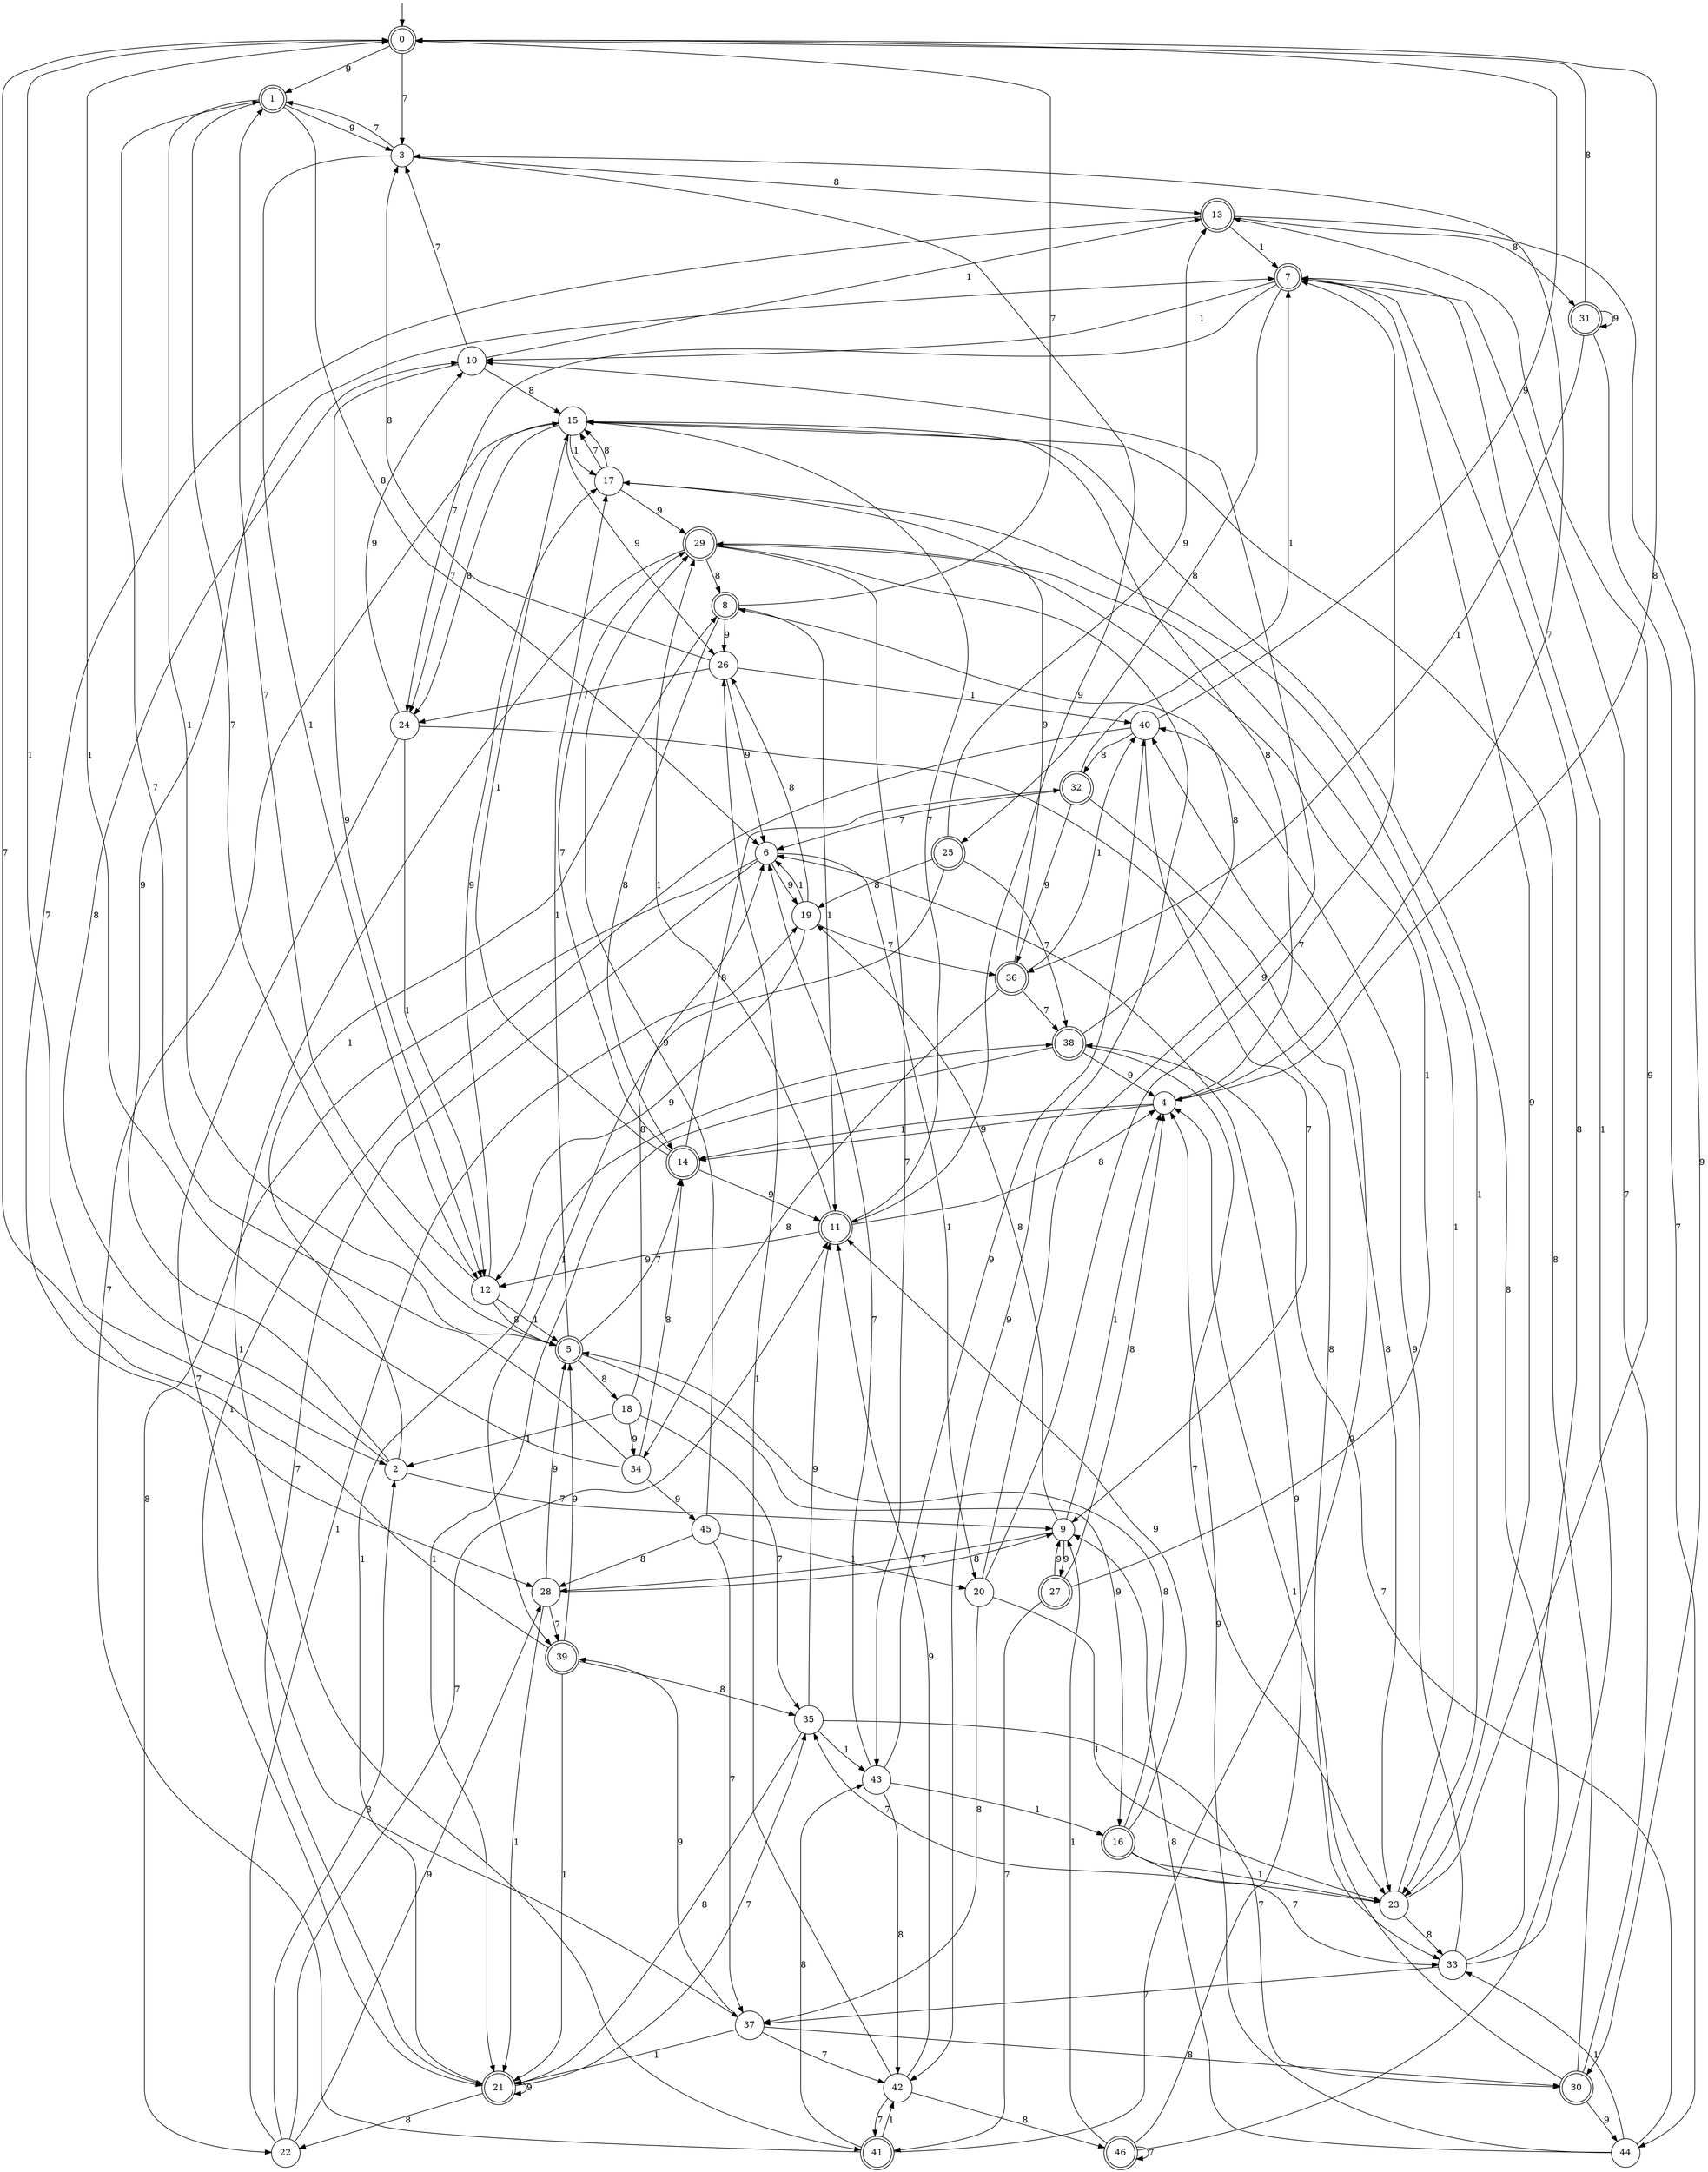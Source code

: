 digraph g {

	s0 [shape="doublecircle" label="0"];
	s1 [shape="doublecircle" label="1"];
	s2 [shape="circle" label="2"];
	s3 [shape="circle" label="3"];
	s4 [shape="circle" label="4"];
	s5 [shape="doublecircle" label="5"];
	s6 [shape="circle" label="6"];
	s7 [shape="doublecircle" label="7"];
	s8 [shape="doublecircle" label="8"];
	s9 [shape="circle" label="9"];
	s10 [shape="circle" label="10"];
	s11 [shape="doublecircle" label="11"];
	s12 [shape="circle" label="12"];
	s13 [shape="doublecircle" label="13"];
	s14 [shape="doublecircle" label="14"];
	s15 [shape="circle" label="15"];
	s16 [shape="doublecircle" label="16"];
	s17 [shape="circle" label="17"];
	s18 [shape="circle" label="18"];
	s19 [shape="circle" label="19"];
	s20 [shape="circle" label="20"];
	s21 [shape="doublecircle" label="21"];
	s22 [shape="circle" label="22"];
	s23 [shape="circle" label="23"];
	s24 [shape="circle" label="24"];
	s25 [shape="doublecircle" label="25"];
	s26 [shape="circle" label="26"];
	s27 [shape="doublecircle" label="27"];
	s28 [shape="circle" label="28"];
	s29 [shape="doublecircle" label="29"];
	s30 [shape="doublecircle" label="30"];
	s31 [shape="doublecircle" label="31"];
	s32 [shape="doublecircle" label="32"];
	s33 [shape="circle" label="33"];
	s34 [shape="circle" label="34"];
	s35 [shape="circle" label="35"];
	s36 [shape="doublecircle" label="36"];
	s37 [shape="circle" label="37"];
	s38 [shape="doublecircle" label="38"];
	s39 [shape="doublecircle" label="39"];
	s40 [shape="circle" label="40"];
	s41 [shape="doublecircle" label="41"];
	s42 [shape="circle" label="42"];
	s43 [shape="circle" label="43"];
	s44 [shape="circle" label="44"];
	s45 [shape="circle" label="45"];
	s46 [shape="doublecircle" label="46"];
	s0 -> s1 [label="9"];
	s0 -> s2 [label="1"];
	s0 -> s3 [label="7"];
	s0 -> s4 [label="8"];
	s1 -> s3 [label="9"];
	s1 -> s5 [label="1"];
	s1 -> s5 [label="7"];
	s1 -> s6 [label="8"];
	s2 -> s7 [label="9"];
	s2 -> s8 [label="1"];
	s2 -> s9 [label="7"];
	s2 -> s10 [label="8"];
	s3 -> s11 [label="9"];
	s3 -> s12 [label="1"];
	s3 -> s1 [label="7"];
	s3 -> s13 [label="8"];
	s4 -> s14 [label="9"];
	s4 -> s14 [label="1"];
	s4 -> s3 [label="7"];
	s4 -> s15 [label="8"];
	s5 -> s16 [label="9"];
	s5 -> s17 [label="1"];
	s5 -> s14 [label="7"];
	s5 -> s18 [label="8"];
	s6 -> s19 [label="9"];
	s6 -> s20 [label="1"];
	s6 -> s21 [label="7"];
	s6 -> s22 [label="8"];
	s7 -> s23 [label="9"];
	s7 -> s10 [label="1"];
	s7 -> s24 [label="7"];
	s7 -> s25 [label="8"];
	s8 -> s26 [label="9"];
	s8 -> s11 [label="1"];
	s8 -> s0 [label="7"];
	s8 -> s14 [label="8"];
	s9 -> s27 [label="9"];
	s9 -> s4 [label="1"];
	s9 -> s28 [label="7"];
	s9 -> s19 [label="8"];
	s10 -> s12 [label="9"];
	s10 -> s13 [label="1"];
	s10 -> s3 [label="7"];
	s10 -> s15 [label="8"];
	s11 -> s12 [label="9"];
	s11 -> s29 [label="1"];
	s11 -> s15 [label="7"];
	s11 -> s4 [label="8"];
	s12 -> s17 [label="9"];
	s12 -> s5 [label="1"];
	s12 -> s1 [label="7"];
	s12 -> s5 [label="8"];
	s13 -> s30 [label="9"];
	s13 -> s7 [label="1"];
	s13 -> s28 [label="7"];
	s13 -> s31 [label="8"];
	s14 -> s11 [label="9"];
	s14 -> s15 [label="1"];
	s14 -> s29 [label="7"];
	s14 -> s32 [label="8"];
	s15 -> s26 [label="9"];
	s15 -> s17 [label="1"];
	s15 -> s24 [label="7"];
	s15 -> s24 [label="8"];
	s16 -> s11 [label="9"];
	s16 -> s23 [label="1"];
	s16 -> s33 [label="7"];
	s16 -> s5 [label="8"];
	s17 -> s29 [label="9"];
	s17 -> s23 [label="1"];
	s17 -> s15 [label="7"];
	s17 -> s15 [label="8"];
	s18 -> s34 [label="9"];
	s18 -> s2 [label="1"];
	s18 -> s35 [label="7"];
	s18 -> s6 [label="8"];
	s19 -> s12 [label="9"];
	s19 -> s6 [label="1"];
	s19 -> s36 [label="7"];
	s19 -> s26 [label="8"];
	s20 -> s10 [label="9"];
	s20 -> s23 [label="1"];
	s20 -> s7 [label="7"];
	s20 -> s37 [label="8"];
	s21 -> s21 [label="9"];
	s21 -> s38 [label="1"];
	s21 -> s35 [label="7"];
	s21 -> s22 [label="8"];
	s22 -> s28 [label="9"];
	s22 -> s19 [label="1"];
	s22 -> s11 [label="7"];
	s22 -> s2 [label="8"];
	s23 -> s13 [label="9"];
	s23 -> s29 [label="1"];
	s23 -> s35 [label="7"];
	s23 -> s33 [label="8"];
	s24 -> s10 [label="9"];
	s24 -> s12 [label="1"];
	s24 -> s37 [label="7"];
	s24 -> s33 [label="8"];
	s25 -> s13 [label="9"];
	s25 -> s39 [label="1"];
	s25 -> s38 [label="7"];
	s25 -> s19 [label="8"];
	s26 -> s6 [label="9"];
	s26 -> s40 [label="1"];
	s26 -> s24 [label="7"];
	s26 -> s3 [label="8"];
	s27 -> s9 [label="9"];
	s27 -> s29 [label="1"];
	s27 -> s41 [label="7"];
	s27 -> s4 [label="8"];
	s28 -> s5 [label="9"];
	s28 -> s21 [label="1"];
	s28 -> s39 [label="7"];
	s28 -> s9 [label="8"];
	s29 -> s42 [label="9"];
	s29 -> s41 [label="1"];
	s29 -> s43 [label="7"];
	s29 -> s8 [label="8"];
	s30 -> s44 [label="9"];
	s30 -> s4 [label="1"];
	s30 -> s7 [label="7"];
	s30 -> s15 [label="8"];
	s31 -> s31 [label="9"];
	s31 -> s36 [label="1"];
	s31 -> s44 [label="7"];
	s31 -> s0 [label="8"];
	s32 -> s36 [label="9"];
	s32 -> s7 [label="1"];
	s32 -> s6 [label="7"];
	s32 -> s23 [label="8"];
	s33 -> s40 [label="9"];
	s33 -> s7 [label="1"];
	s33 -> s37 [label="7"];
	s33 -> s7 [label="8"];
	s34 -> s45 [label="9"];
	s34 -> s0 [label="1"];
	s34 -> s1 [label="7"];
	s34 -> s14 [label="8"];
	s35 -> s11 [label="9"];
	s35 -> s43 [label="1"];
	s35 -> s30 [label="7"];
	s35 -> s21 [label="8"];
	s36 -> s17 [label="9"];
	s36 -> s40 [label="1"];
	s36 -> s38 [label="7"];
	s36 -> s34 [label="8"];
	s37 -> s39 [label="9"];
	s37 -> s21 [label="1"];
	s37 -> s42 [label="7"];
	s37 -> s30 [label="8"];
	s38 -> s4 [label="9"];
	s38 -> s21 [label="1"];
	s38 -> s23 [label="7"];
	s38 -> s8 [label="8"];
	s39 -> s5 [label="9"];
	s39 -> s21 [label="1"];
	s39 -> s0 [label="7"];
	s39 -> s35 [label="8"];
	s40 -> s0 [label="9"];
	s40 -> s21 [label="1"];
	s40 -> s9 [label="7"];
	s40 -> s32 [label="8"];
	s41 -> s40 [label="9"];
	s41 -> s42 [label="1"];
	s41 -> s15 [label="7"];
	s41 -> s43 [label="8"];
	s42 -> s11 [label="9"];
	s42 -> s26 [label="1"];
	s42 -> s41 [label="7"];
	s42 -> s46 [label="8"];
	s43 -> s40 [label="9"];
	s43 -> s16 [label="1"];
	s43 -> s6 [label="7"];
	s43 -> s42 [label="8"];
	s44 -> s4 [label="9"];
	s44 -> s33 [label="1"];
	s44 -> s38 [label="7"];
	s44 -> s9 [label="8"];
	s45 -> s29 [label="9"];
	s45 -> s20 [label="1"];
	s45 -> s37 [label="7"];
	s45 -> s28 [label="8"];
	s46 -> s6 [label="9"];
	s46 -> s9 [label="1"];
	s46 -> s46 [label="7"];
	s46 -> s15 [label="8"];

__start0 [label="" shape="none" width="0" height="0"];
__start0 -> s0;

}
